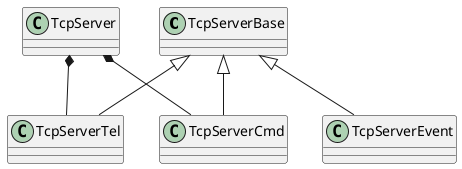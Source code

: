 @startuml
TcpServerBase <|-- TcpServerCmd
TcpServerBase <|-- TcpServerTel
TcpServerBase <|-- TcpServerEvent
TcpServer *-- TcpServerCmd
TcpServer *-- TcpServerTel
@enduml
